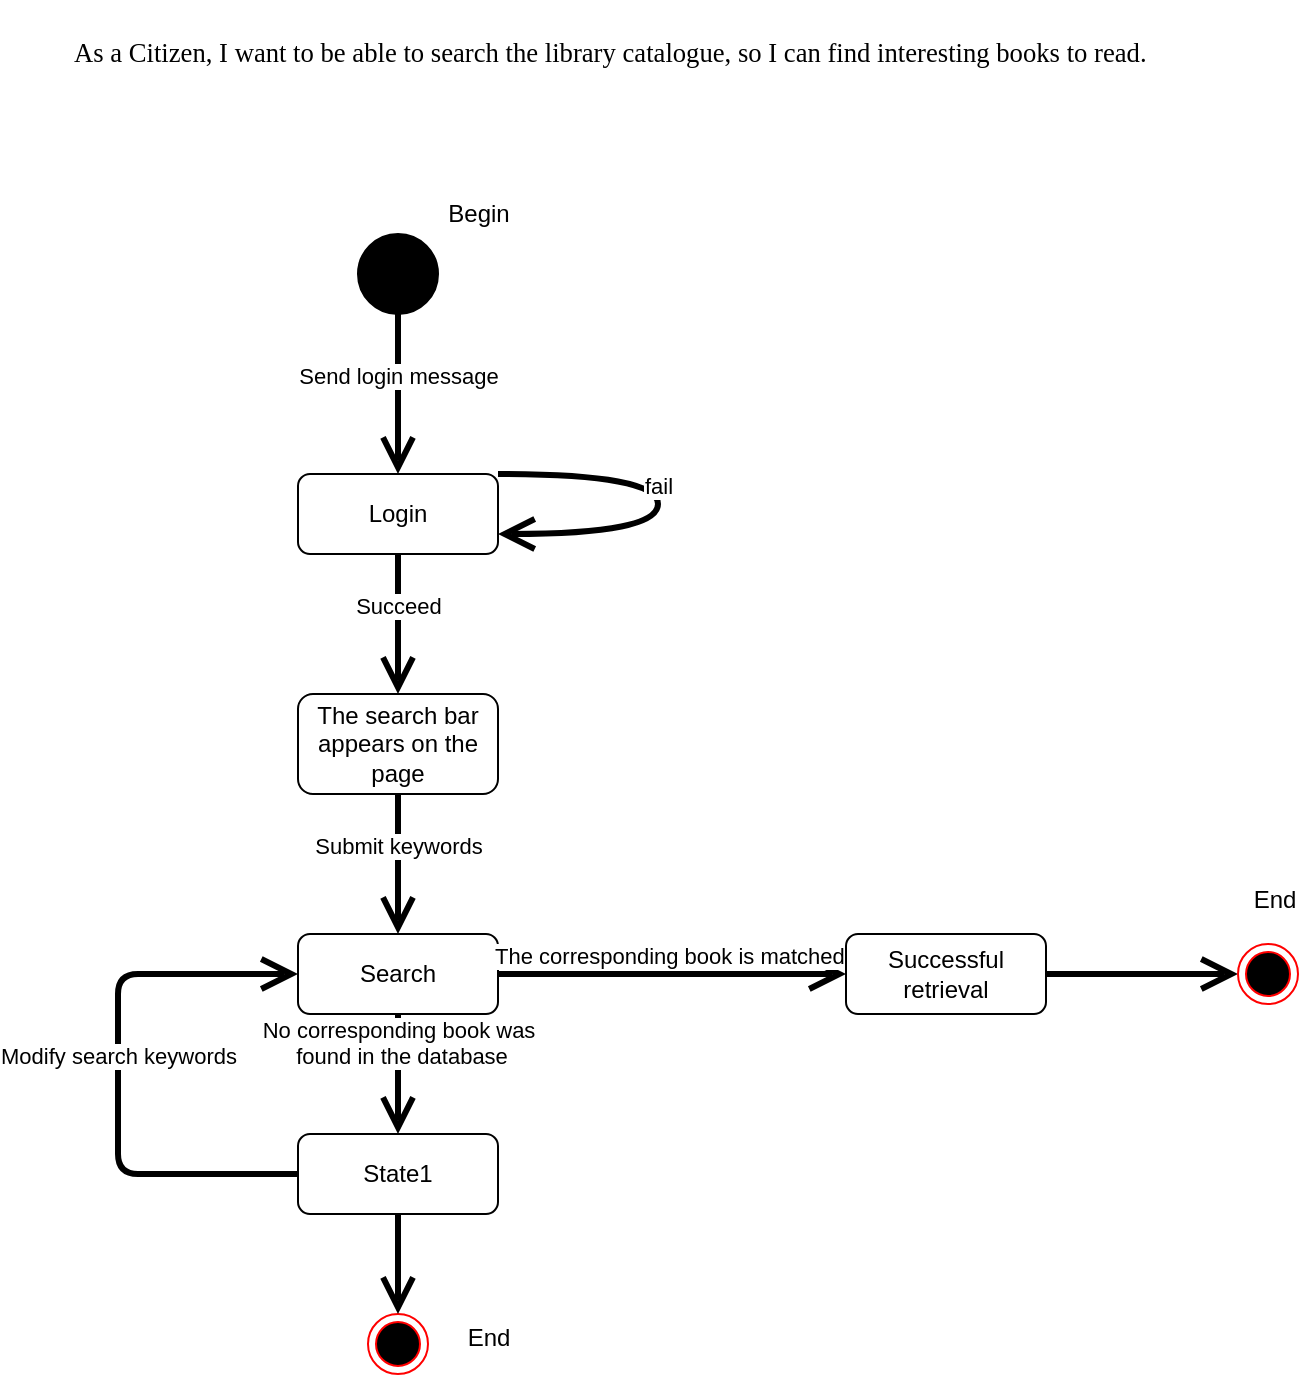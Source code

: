 <mxfile version="13.7.9" type="device"><diagram id="ZST4gxHd_wSGwdX8eG_1" name="第 1 页"><mxGraphModel dx="887" dy="614" grid="0" gridSize="10" guides="1" tooltips="1" connect="1" arrows="1" fold="1" page="1" pageScale="1" pageWidth="827" pageHeight="1169" math="0" shadow="0"><root><mxCell id="0"/><mxCell id="1" parent="0"/><mxCell id="hpTZ_9v4gdUbdma4Geyy-1" value="" style="shape=ellipse;html=1;fillColor=#000000;fontSize=18;fontColor=#ffffff;" vertex="1" parent="1"><mxGeometry x="294" y="127" width="40" height="40" as="geometry"/></mxCell><mxCell id="hpTZ_9v4gdUbdma4Geyy-2" value="&lt;div&gt;&lt;p class=&quot;MsoNormal&quot;&gt;&lt;span style=&quot;font-family: &amp;quot;calibri&amp;quot; ; color: rgb(0 , 0 , 0) ; font-size: 10.0pt&quot;&gt;As a Citizen, I want to be able to search the library catalogue, so I can find interesting books to read.&lt;/span&gt;&lt;/p&gt;&lt;/div&gt;" style="text;whiteSpace=wrap;html=1;" vertex="1" parent="1"><mxGeometry x="150" y="10" width="550" height="70" as="geometry"/></mxCell><mxCell id="hpTZ_9v4gdUbdma4Geyy-3" value="Begin" style="text;html=1;align=center;verticalAlign=middle;resizable=0;points=[];autosize=1;" vertex="1" parent="1"><mxGeometry x="329" y="107" width="50" height="20" as="geometry"/></mxCell><mxCell id="hpTZ_9v4gdUbdma4Geyy-4" value="Login" style="shape=rect;rounded=1;html=1;whiteSpace=wrap;align=center;gradientColor=#ffffff;" vertex="1" parent="1"><mxGeometry x="264" y="247" width="100" height="40" as="geometry"/></mxCell><mxCell id="hpTZ_9v4gdUbdma4Geyy-5" value="Send login message" style="edgeStyle=none;html=1;endArrow=open;endSize=12;strokeWidth=3;verticalAlign=bottom;exitX=0.5;exitY=1;exitDx=0;exitDy=0;" edge="1" parent="1" source="hpTZ_9v4gdUbdma4Geyy-1"><mxGeometry width="160" relative="1" as="geometry"><mxPoint x="544" y="257" as="sourcePoint"/><mxPoint x="314" y="247" as="targetPoint"/></mxGeometry></mxCell><mxCell id="hpTZ_9v4gdUbdma4Geyy-6" value="" style="ellipse;html=1;shape=endState;fillColor=#000000;strokeColor=#ff0000;" vertex="1" parent="1"><mxGeometry x="299" y="667" width="30" height="30" as="geometry"/></mxCell><mxCell id="hpTZ_9v4gdUbdma4Geyy-7" value="The search bar appears on the page" style="shape=rect;rounded=1;html=1;whiteSpace=wrap;align=center;" vertex="1" parent="1"><mxGeometry x="264" y="357" width="100" height="50" as="geometry"/></mxCell><mxCell id="hpTZ_9v4gdUbdma4Geyy-8" value="Search" style="shape=rect;rounded=1;html=1;whiteSpace=wrap;align=center;" vertex="1" parent="1"><mxGeometry x="264" y="477" width="100" height="40" as="geometry"/></mxCell><mxCell id="hpTZ_9v4gdUbdma4Geyy-9" value="State1" style="shape=rect;rounded=1;html=1;whiteSpace=wrap;align=center;" vertex="1" parent="1"><mxGeometry x="264" y="577" width="100" height="40" as="geometry"/></mxCell><mxCell id="hpTZ_9v4gdUbdma4Geyy-10" value="Succeed" style="edgeStyle=none;html=1;endArrow=open;endSize=12;strokeWidth=3;verticalAlign=bottom;exitX=0.5;exitY=1;exitDx=0;exitDy=0;" edge="1" parent="1" source="hpTZ_9v4gdUbdma4Geyy-4" target="hpTZ_9v4gdUbdma4Geyy-7"><mxGeometry width="160" relative="1" as="geometry"><mxPoint x="334" y="457" as="sourcePoint"/><mxPoint x="494" y="457" as="targetPoint"/></mxGeometry></mxCell><mxCell id="hpTZ_9v4gdUbdma4Geyy-11" value="Submit keywords" style="edgeStyle=none;html=1;endArrow=open;endSize=12;strokeWidth=3;verticalAlign=bottom;exitX=0.5;exitY=1;exitDx=0;exitDy=0;entryX=0.5;entryY=0;entryDx=0;entryDy=0;" edge="1" parent="1" source="hpTZ_9v4gdUbdma4Geyy-7" target="hpTZ_9v4gdUbdma4Geyy-8"><mxGeometry width="160" relative="1" as="geometry"><mxPoint x="334" y="457" as="sourcePoint"/><mxPoint x="494" y="457" as="targetPoint"/></mxGeometry></mxCell><mxCell id="hpTZ_9v4gdUbdma4Geyy-12" value="No corresponding book was&lt;br&gt;&amp;nbsp;found in the database" style="edgeStyle=none;html=1;endArrow=open;endSize=12;strokeWidth=3;verticalAlign=bottom;exitX=0.5;exitY=1;exitDx=0;exitDy=0;entryX=0.5;entryY=0;entryDx=0;entryDy=0;" edge="1" parent="1" source="hpTZ_9v4gdUbdma4Geyy-8" target="hpTZ_9v4gdUbdma4Geyy-9"><mxGeometry width="160" relative="1" as="geometry"><mxPoint x="334" y="457" as="sourcePoint"/><mxPoint x="494" y="457" as="targetPoint"/></mxGeometry></mxCell><mxCell id="hpTZ_9v4gdUbdma4Geyy-13" value="The corresponding book is matched." style="edgeStyle=none;html=1;endArrow=open;endSize=12;strokeWidth=3;verticalAlign=bottom;exitX=1;exitY=0.5;exitDx=0;exitDy=0;" edge="1" parent="1" target="hpTZ_9v4gdUbdma4Geyy-14"><mxGeometry width="160" relative="1" as="geometry"><mxPoint x="364" y="497" as="sourcePoint"/><mxPoint x="494" y="492" as="targetPoint"/></mxGeometry></mxCell><mxCell id="hpTZ_9v4gdUbdma4Geyy-14" value="Successful retrieval" style="shape=rect;rounded=1;html=1;whiteSpace=wrap;align=center;" vertex="1" parent="1"><mxGeometry x="538" y="477" width="100" height="40" as="geometry"/></mxCell><mxCell id="hpTZ_9v4gdUbdma4Geyy-15" value="" style="edgeStyle=none;html=1;endArrow=open;endSize=12;strokeWidth=3;verticalAlign=bottom;exitX=1;exitY=0.5;exitDx=0;exitDy=0;" edge="1" parent="1" source="hpTZ_9v4gdUbdma4Geyy-14" target="hpTZ_9v4gdUbdma4Geyy-16"><mxGeometry width="160" relative="1" as="geometry"><mxPoint x="334" y="572" as="sourcePoint"/><mxPoint x="734" y="492" as="targetPoint"/></mxGeometry></mxCell><mxCell id="hpTZ_9v4gdUbdma4Geyy-16" value="" style="ellipse;html=1;shape=endState;fillColor=#000000;strokeColor=#ff0000;" vertex="1" parent="1"><mxGeometry x="734" y="482" width="30" height="30" as="geometry"/></mxCell><mxCell id="hpTZ_9v4gdUbdma4Geyy-17" value="" style="edgeStyle=none;html=1;endArrow=open;endSize=12;strokeWidth=3;verticalAlign=bottom;exitX=0.5;exitY=1;exitDx=0;exitDy=0;entryX=0.5;entryY=0;entryDx=0;entryDy=0;" edge="1" parent="1" source="hpTZ_9v4gdUbdma4Geyy-9" target="hpTZ_9v4gdUbdma4Geyy-6"><mxGeometry width="160" relative="1" as="geometry"><mxPoint x="314" y="627" as="sourcePoint"/><mxPoint x="714" y="457" as="targetPoint"/></mxGeometry></mxCell><mxCell id="hpTZ_9v4gdUbdma4Geyy-18" value="Modify search keywords" style="edgeStyle=orthogonalEdgeStyle;html=1;endArrow=open;endSize=12;strokeWidth=3;verticalAlign=bottom;exitX=0;exitY=0.5;exitDx=0;exitDy=0;entryX=0;entryY=0.5;entryDx=0;entryDy=0;" edge="1" parent="1" source="hpTZ_9v4gdUbdma4Geyy-9" target="hpTZ_9v4gdUbdma4Geyy-8"><mxGeometry width="160" relative="1" as="geometry"><mxPoint x="254" y="457" as="sourcePoint"/><mxPoint x="414" y="457" as="targetPoint"/><Array as="points"><mxPoint x="174" y="597"/><mxPoint x="174" y="497"/></Array></mxGeometry></mxCell><mxCell id="hpTZ_9v4gdUbdma4Geyy-19" value="fail" style="edgeStyle=orthogonalEdgeStyle;html=1;endArrow=open;endSize=12;strokeWidth=3;verticalAlign=bottom;curved=1;exitX=1;exitY=0;exitDx=0;exitDy=0;entryX=1;entryY=0.75;entryDx=0;entryDy=0;" edge="1" parent="1" source="hpTZ_9v4gdUbdma4Geyy-4" target="hpTZ_9v4gdUbdma4Geyy-4"><mxGeometry width="160" relative="1" as="geometry"><mxPoint x="254" y="57" as="sourcePoint"/><mxPoint x="474" y="257" as="targetPoint"/><Array as="points"><mxPoint x="444" y="247"/><mxPoint x="444" y="277"/></Array></mxGeometry></mxCell><mxCell id="hpTZ_9v4gdUbdma4Geyy-21" value="End" style="text;html=1;align=center;verticalAlign=middle;resizable=0;points=[];autosize=1;" vertex="1" parent="1"><mxGeometry x="343" y="670" width="31" height="18" as="geometry"/></mxCell><mxCell id="hpTZ_9v4gdUbdma4Geyy-22" value="End" style="text;html=1;align=center;verticalAlign=middle;resizable=0;points=[];autosize=1;" vertex="1" parent="1"><mxGeometry x="736" y="451" width="31" height="18" as="geometry"/></mxCell></root></mxGraphModel></diagram></mxfile>